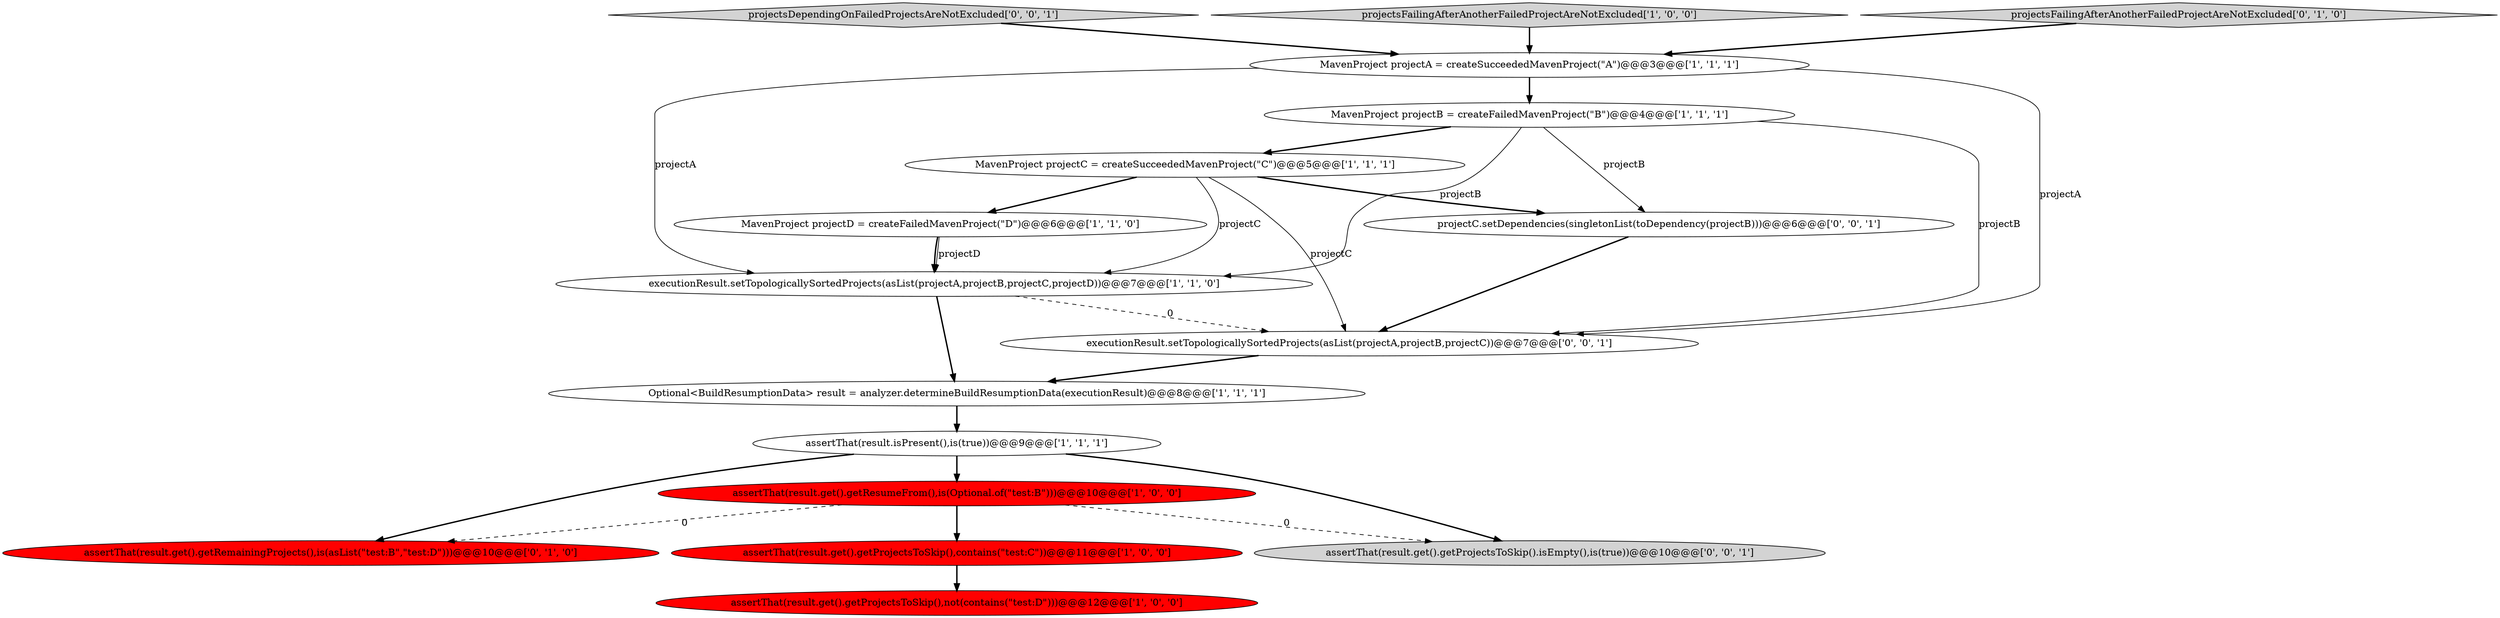 digraph {
3 [style = filled, label = "executionResult.setTopologicallySortedProjects(asList(projectA,projectB,projectC,projectD))@@@7@@@['1', '1', '0']", fillcolor = white, shape = ellipse image = "AAA0AAABBB1BBB"];
11 [style = filled, label = "assertThat(result.get().getRemainingProjects(),is(asList(\"test:B\",\"test:D\")))@@@10@@@['0', '1', '0']", fillcolor = red, shape = ellipse image = "AAA1AAABBB2BBB"];
16 [style = filled, label = "assertThat(result.get().getProjectsToSkip().isEmpty(),is(true))@@@10@@@['0', '0', '1']", fillcolor = lightgray, shape = ellipse image = "AAA0AAABBB3BBB"];
14 [style = filled, label = "projectsDependingOnFailedProjectsAreNotExcluded['0', '0', '1']", fillcolor = lightgray, shape = diamond image = "AAA0AAABBB3BBB"];
15 [style = filled, label = "executionResult.setTopologicallySortedProjects(asList(projectA,projectB,projectC))@@@7@@@['0', '0', '1']", fillcolor = white, shape = ellipse image = "AAA0AAABBB3BBB"];
1 [style = filled, label = "MavenProject projectC = createSucceededMavenProject(\"C\")@@@5@@@['1', '1', '1']", fillcolor = white, shape = ellipse image = "AAA0AAABBB1BBB"];
9 [style = filled, label = "assertThat(result.get().getResumeFrom(),is(Optional.of(\"test:B\")))@@@10@@@['1', '0', '0']", fillcolor = red, shape = ellipse image = "AAA1AAABBB1BBB"];
8 [style = filled, label = "projectsFailingAfterAnotherFailedProjectAreNotExcluded['1', '0', '0']", fillcolor = lightgray, shape = diamond image = "AAA0AAABBB1BBB"];
4 [style = filled, label = "assertThat(result.isPresent(),is(true))@@@9@@@['1', '1', '1']", fillcolor = white, shape = ellipse image = "AAA0AAABBB1BBB"];
10 [style = filled, label = "MavenProject projectD = createFailedMavenProject(\"D\")@@@6@@@['1', '1', '0']", fillcolor = white, shape = ellipse image = "AAA0AAABBB1BBB"];
7 [style = filled, label = "assertThat(result.get().getProjectsToSkip(),not(contains(\"test:D\")))@@@12@@@['1', '0', '0']", fillcolor = red, shape = ellipse image = "AAA1AAABBB1BBB"];
0 [style = filled, label = "MavenProject projectB = createFailedMavenProject(\"B\")@@@4@@@['1', '1', '1']", fillcolor = white, shape = ellipse image = "AAA0AAABBB1BBB"];
5 [style = filled, label = "assertThat(result.get().getProjectsToSkip(),contains(\"test:C\"))@@@11@@@['1', '0', '0']", fillcolor = red, shape = ellipse image = "AAA1AAABBB1BBB"];
6 [style = filled, label = "MavenProject projectA = createSucceededMavenProject(\"A\")@@@3@@@['1', '1', '1']", fillcolor = white, shape = ellipse image = "AAA0AAABBB1BBB"];
2 [style = filled, label = "Optional<BuildResumptionData> result = analyzer.determineBuildResumptionData(executionResult)@@@8@@@['1', '1', '1']", fillcolor = white, shape = ellipse image = "AAA0AAABBB1BBB"];
12 [style = filled, label = "projectsFailingAfterAnotherFailedProjectAreNotExcluded['0', '1', '0']", fillcolor = lightgray, shape = diamond image = "AAA0AAABBB2BBB"];
13 [style = filled, label = "projectC.setDependencies(singletonList(toDependency(projectB)))@@@6@@@['0', '0', '1']", fillcolor = white, shape = ellipse image = "AAA0AAABBB3BBB"];
4->9 [style = bold, label=""];
15->2 [style = bold, label=""];
9->16 [style = dashed, label="0"];
0->15 [style = solid, label="projectB"];
10->3 [style = solid, label="projectD"];
1->3 [style = solid, label="projectC"];
0->13 [style = solid, label="projectB"];
10->3 [style = bold, label=""];
1->15 [style = solid, label="projectC"];
8->6 [style = bold, label=""];
6->0 [style = bold, label=""];
0->3 [style = solid, label="projectB"];
12->6 [style = bold, label=""];
2->4 [style = bold, label=""];
1->13 [style = bold, label=""];
3->2 [style = bold, label=""];
6->3 [style = solid, label="projectA"];
0->1 [style = bold, label=""];
9->5 [style = bold, label=""];
3->15 [style = dashed, label="0"];
9->11 [style = dashed, label="0"];
5->7 [style = bold, label=""];
13->15 [style = bold, label=""];
4->11 [style = bold, label=""];
1->10 [style = bold, label=""];
6->15 [style = solid, label="projectA"];
14->6 [style = bold, label=""];
4->16 [style = bold, label=""];
}
